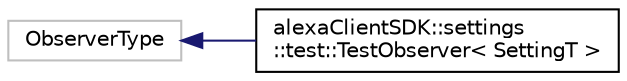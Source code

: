 digraph "Graphical Class Hierarchy"
{
  edge [fontname="Helvetica",fontsize="10",labelfontname="Helvetica",labelfontsize="10"];
  node [fontname="Helvetica",fontsize="10",shape=record];
  rankdir="LR";
  Node593 [label="ObserverType",height=0.2,width=0.4,color="grey75", fillcolor="white", style="filled"];
  Node593 -> Node0 [dir="back",color="midnightblue",fontsize="10",style="solid",fontname="Helvetica"];
  Node0 [label="alexaClientSDK::settings\l::test::TestObserver\< SettingT \>",height=0.2,width=0.4,color="black", fillcolor="white", style="filled",URL="$classalexa_client_s_d_k_1_1settings_1_1test_1_1_test_observer.html",tooltip="Just an empty observer. "];
}
